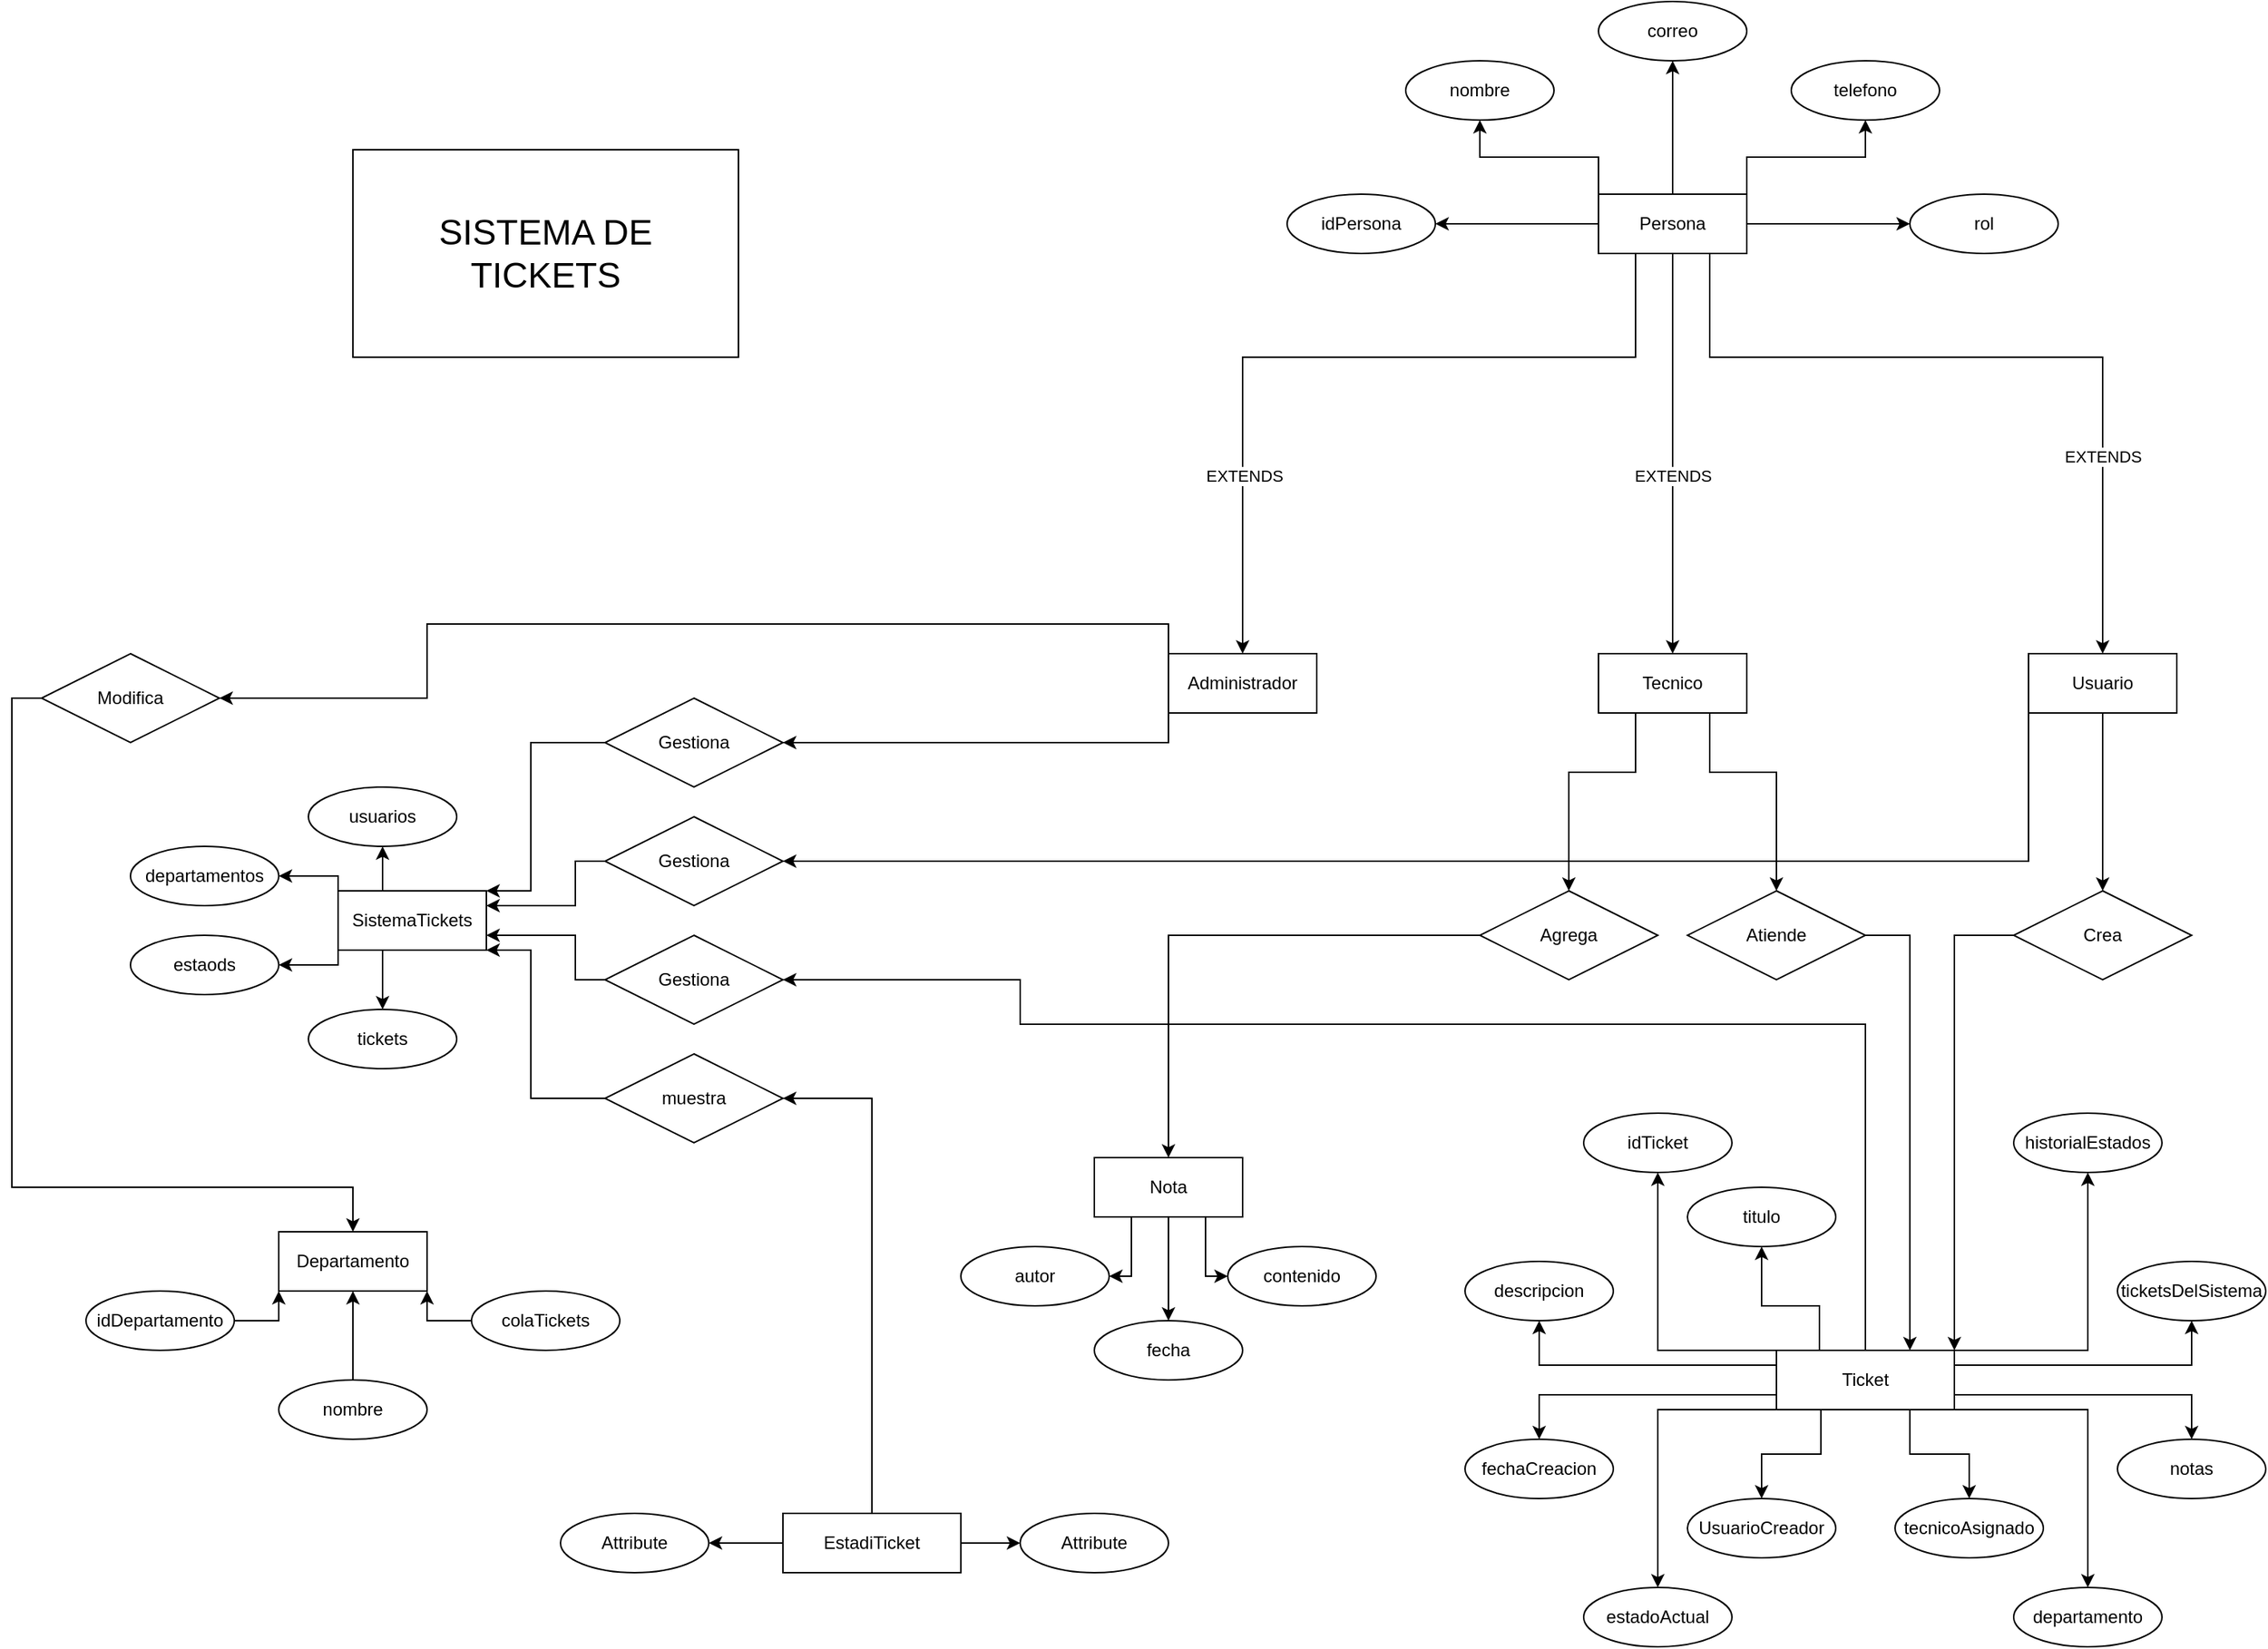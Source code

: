 <mxfile version="26.2.14">
  <diagram name="Página-1" id="_GeRIsompoLGXTbj2GUc">
    <mxGraphModel dx="4100" dy="3192" grid="1" gridSize="10" guides="1" tooltips="1" connect="1" arrows="1" fold="1" page="1" pageScale="1" pageWidth="827" pageHeight="1169" math="0" shadow="0">
      <root>
        <mxCell id="0" />
        <mxCell id="1" parent="0" />
        <mxCell id="4yAITnFB3ebnfvCmHg4t-1" value="&lt;font style=&quot;font-size: 24px;&quot;&gt;SISTEMA DE&lt;/font&gt;&lt;div&gt;&lt;font style=&quot;font-size: 24px;&quot;&gt;TICKETS&lt;/font&gt;&lt;/div&gt;" style="html=1;whiteSpace=wrap;" parent="1" vertex="1">
          <mxGeometry x="-490" y="60" width="260" height="140" as="geometry" />
        </mxCell>
        <mxCell id="4yAITnFB3ebnfvCmHg4t-10" value="" style="edgeStyle=orthogonalEdgeStyle;rounded=0;orthogonalLoop=1;jettySize=auto;html=1;" parent="1" source="4yAITnFB3ebnfvCmHg4t-2" target="4yAITnFB3ebnfvCmHg4t-3" edge="1">
          <mxGeometry relative="1" as="geometry" />
        </mxCell>
        <mxCell id="4yAITnFB3ebnfvCmHg4t-12" value="" style="edgeStyle=orthogonalEdgeStyle;rounded=0;orthogonalLoop=1;jettySize=auto;html=1;" parent="1" source="4yAITnFB3ebnfvCmHg4t-2" target="4yAITnFB3ebnfvCmHg4t-7" edge="1">
          <mxGeometry relative="1" as="geometry" />
        </mxCell>
        <mxCell id="4yAITnFB3ebnfvCmHg4t-15" value="" style="edgeStyle=orthogonalEdgeStyle;rounded=0;orthogonalLoop=1;jettySize=auto;html=1;" parent="1" source="4yAITnFB3ebnfvCmHg4t-2" target="4yAITnFB3ebnfvCmHg4t-4" edge="1">
          <mxGeometry relative="1" as="geometry" />
        </mxCell>
        <mxCell id="4yAITnFB3ebnfvCmHg4t-16" style="edgeStyle=orthogonalEdgeStyle;rounded=0;orthogonalLoop=1;jettySize=auto;html=1;exitX=0;exitY=0;exitDx=0;exitDy=0;entryX=0.5;entryY=1;entryDx=0;entryDy=0;" parent="1" source="4yAITnFB3ebnfvCmHg4t-2" target="4yAITnFB3ebnfvCmHg4t-6" edge="1">
          <mxGeometry relative="1" as="geometry" />
        </mxCell>
        <mxCell id="4yAITnFB3ebnfvCmHg4t-17" style="edgeStyle=orthogonalEdgeStyle;rounded=0;orthogonalLoop=1;jettySize=auto;html=1;exitX=1;exitY=0;exitDx=0;exitDy=0;entryX=0.5;entryY=1;entryDx=0;entryDy=0;" parent="1" source="4yAITnFB3ebnfvCmHg4t-2" target="4yAITnFB3ebnfvCmHg4t-5" edge="1">
          <mxGeometry relative="1" as="geometry" />
        </mxCell>
        <mxCell id="4yAITnFB3ebnfvCmHg4t-19" style="edgeStyle=orthogonalEdgeStyle;rounded=0;orthogonalLoop=1;jettySize=auto;html=1;exitX=0.25;exitY=1;exitDx=0;exitDy=0;entryX=0.5;entryY=0;entryDx=0;entryDy=0;" parent="1" source="4yAITnFB3ebnfvCmHg4t-2" target="4yAITnFB3ebnfvCmHg4t-18" edge="1">
          <mxGeometry relative="1" as="geometry">
            <Array as="points">
              <mxPoint x="375" y="200" />
              <mxPoint x="110" y="200" />
            </Array>
          </mxGeometry>
        </mxCell>
        <mxCell id="4yAITnFB3ebnfvCmHg4t-24" value="EXTENDS" style="edgeLabel;html=1;align=center;verticalAlign=middle;resizable=0;points=[];" parent="4yAITnFB3ebnfvCmHg4t-19" vertex="1" connectable="0">
          <mxGeometry x="-0.276" y="-2" relative="1" as="geometry">
            <mxPoint x="-141" y="82" as="offset" />
          </mxGeometry>
        </mxCell>
        <mxCell id="4yAITnFB3ebnfvCmHg4t-22" style="edgeStyle=orthogonalEdgeStyle;rounded=0;orthogonalLoop=1;jettySize=auto;html=1;exitX=0.5;exitY=1;exitDx=0;exitDy=0;entryX=0.5;entryY=0;entryDx=0;entryDy=0;" parent="1" source="4yAITnFB3ebnfvCmHg4t-2" target="4yAITnFB3ebnfvCmHg4t-20" edge="1">
          <mxGeometry relative="1" as="geometry">
            <Array as="points">
              <mxPoint x="400" y="370" />
              <mxPoint x="400" y="370" />
            </Array>
          </mxGeometry>
        </mxCell>
        <mxCell id="4yAITnFB3ebnfvCmHg4t-25" value="EXTENDS" style="edgeLabel;html=1;align=center;verticalAlign=middle;resizable=0;points=[];" parent="4yAITnFB3ebnfvCmHg4t-22" vertex="1" connectable="0">
          <mxGeometry x="0.037" y="-1" relative="1" as="geometry">
            <mxPoint x="1" y="10" as="offset" />
          </mxGeometry>
        </mxCell>
        <mxCell id="4yAITnFB3ebnfvCmHg4t-23" style="edgeStyle=orthogonalEdgeStyle;rounded=0;orthogonalLoop=1;jettySize=auto;html=1;exitX=0.75;exitY=1;exitDx=0;exitDy=0;entryX=0.5;entryY=0;entryDx=0;entryDy=0;" parent="1" source="4yAITnFB3ebnfvCmHg4t-2" target="4yAITnFB3ebnfvCmHg4t-21" edge="1">
          <mxGeometry relative="1" as="geometry">
            <Array as="points">
              <mxPoint x="425" y="200" />
              <mxPoint x="690" y="200" />
            </Array>
          </mxGeometry>
        </mxCell>
        <mxCell id="4yAITnFB3ebnfvCmHg4t-26" value="EXTENDS" style="edgeLabel;html=1;align=center;verticalAlign=middle;resizable=0;points=[];" parent="4yAITnFB3ebnfvCmHg4t-23" vertex="1" connectable="0">
          <mxGeometry x="0.247" y="-1" relative="1" as="geometry">
            <mxPoint x="1" y="66" as="offset" />
          </mxGeometry>
        </mxCell>
        <mxCell id="4yAITnFB3ebnfvCmHg4t-2" value="Persona" style="whiteSpace=wrap;html=1;align=center;" parent="1" vertex="1">
          <mxGeometry x="350" y="90" width="100" height="40" as="geometry" />
        </mxCell>
        <mxCell id="4yAITnFB3ebnfvCmHg4t-3" value="idPersona" style="ellipse;whiteSpace=wrap;html=1;align=center;" parent="1" vertex="1">
          <mxGeometry x="140" y="90" width="100" height="40" as="geometry" />
        </mxCell>
        <mxCell id="4yAITnFB3ebnfvCmHg4t-4" value="correo" style="ellipse;whiteSpace=wrap;html=1;align=center;" parent="1" vertex="1">
          <mxGeometry x="350" y="-40" width="100" height="40" as="geometry" />
        </mxCell>
        <mxCell id="4yAITnFB3ebnfvCmHg4t-5" value="telefono" style="ellipse;whiteSpace=wrap;html=1;align=center;" parent="1" vertex="1">
          <mxGeometry x="480" width="100" height="40" as="geometry" />
        </mxCell>
        <mxCell id="4yAITnFB3ebnfvCmHg4t-6" value="nombre" style="ellipse;whiteSpace=wrap;html=1;align=center;" parent="1" vertex="1">
          <mxGeometry x="220" width="100" height="40" as="geometry" />
        </mxCell>
        <mxCell id="4yAITnFB3ebnfvCmHg4t-7" value="rol" style="ellipse;whiteSpace=wrap;html=1;align=center;" parent="1" vertex="1">
          <mxGeometry x="560" y="90" width="100" height="40" as="geometry" />
        </mxCell>
        <mxCell id="ykrg1yAGi7TlkJXdDAuh-41" style="edgeStyle=orthogonalEdgeStyle;rounded=0;orthogonalLoop=1;jettySize=auto;html=1;exitX=0;exitY=1;exitDx=0;exitDy=0;entryX=1;entryY=0.5;entryDx=0;entryDy=0;" edge="1" parent="1" source="4yAITnFB3ebnfvCmHg4t-18" target="ykrg1yAGi7TlkJXdDAuh-34">
          <mxGeometry relative="1" as="geometry">
            <Array as="points">
              <mxPoint x="60" y="460" />
            </Array>
          </mxGeometry>
        </mxCell>
        <mxCell id="ykrg1yAGi7TlkJXdDAuh-61" style="edgeStyle=orthogonalEdgeStyle;rounded=0;orthogonalLoop=1;jettySize=auto;html=1;exitX=0;exitY=0;exitDx=0;exitDy=0;entryX=1;entryY=0.5;entryDx=0;entryDy=0;" edge="1" parent="1" source="4yAITnFB3ebnfvCmHg4t-18" target="ykrg1yAGi7TlkJXdDAuh-60">
          <mxGeometry relative="1" as="geometry">
            <Array as="points">
              <mxPoint x="60" y="380" />
              <mxPoint x="-440" y="380" />
              <mxPoint x="-440" y="430" />
            </Array>
          </mxGeometry>
        </mxCell>
        <mxCell id="4yAITnFB3ebnfvCmHg4t-18" value="Administrador" style="whiteSpace=wrap;html=1;align=center;" parent="1" vertex="1">
          <mxGeometry x="60" y="400" width="100" height="40" as="geometry" />
        </mxCell>
        <mxCell id="ykrg1yAGi7TlkJXdDAuh-10" style="edgeStyle=orthogonalEdgeStyle;rounded=0;orthogonalLoop=1;jettySize=auto;html=1;exitX=0.75;exitY=1;exitDx=0;exitDy=0;entryX=0.5;entryY=0;entryDx=0;entryDy=0;" edge="1" parent="1" source="4yAITnFB3ebnfvCmHg4t-20" target="ykrg1yAGi7TlkJXdDAuh-3">
          <mxGeometry relative="1" as="geometry">
            <Array as="points">
              <mxPoint x="425" y="480" />
              <mxPoint x="470" y="480" />
            </Array>
          </mxGeometry>
        </mxCell>
        <mxCell id="ykrg1yAGi7TlkJXdDAuh-13" style="edgeStyle=orthogonalEdgeStyle;rounded=0;orthogonalLoop=1;jettySize=auto;html=1;exitX=0.25;exitY=1;exitDx=0;exitDy=0;entryX=0.5;entryY=0;entryDx=0;entryDy=0;" edge="1" parent="1" source="4yAITnFB3ebnfvCmHg4t-20" target="ykrg1yAGi7TlkJXdDAuh-12">
          <mxGeometry relative="1" as="geometry">
            <Array as="points">
              <mxPoint x="375" y="480" />
              <mxPoint x="330" y="480" />
            </Array>
          </mxGeometry>
        </mxCell>
        <mxCell id="4yAITnFB3ebnfvCmHg4t-20" value="Tecnico" style="whiteSpace=wrap;html=1;align=center;" parent="1" vertex="1">
          <mxGeometry x="350" y="400" width="100" height="40" as="geometry" />
        </mxCell>
        <mxCell id="ykrg1yAGi7TlkJXdDAuh-7" style="edgeStyle=orthogonalEdgeStyle;rounded=0;orthogonalLoop=1;jettySize=auto;html=1;exitX=0.5;exitY=1;exitDx=0;exitDy=0;entryX=0.5;entryY=0;entryDx=0;entryDy=0;" edge="1" parent="1" source="4yAITnFB3ebnfvCmHg4t-21" target="ykrg1yAGi7TlkJXdDAuh-4">
          <mxGeometry relative="1" as="geometry" />
        </mxCell>
        <mxCell id="ykrg1yAGi7TlkJXdDAuh-40" style="edgeStyle=orthogonalEdgeStyle;rounded=0;orthogonalLoop=1;jettySize=auto;html=1;exitX=0;exitY=1;exitDx=0;exitDy=0;entryX=1;entryY=0.5;entryDx=0;entryDy=0;" edge="1" parent="1" source="4yAITnFB3ebnfvCmHg4t-21" target="ykrg1yAGi7TlkJXdDAuh-33">
          <mxGeometry relative="1" as="geometry">
            <Array as="points">
              <mxPoint x="640" y="540" />
            </Array>
          </mxGeometry>
        </mxCell>
        <mxCell id="4yAITnFB3ebnfvCmHg4t-21" value="Usuario" style="whiteSpace=wrap;html=1;align=center;" parent="1" vertex="1">
          <mxGeometry x="640" y="400" width="100" height="40" as="geometry" />
        </mxCell>
        <mxCell id="4yAITnFB3ebnfvCmHg4t-28" value="idTicket" style="ellipse;whiteSpace=wrap;html=1;align=center;" parent="1" vertex="1">
          <mxGeometry x="340" y="710" width="100" height="40" as="geometry" />
        </mxCell>
        <mxCell id="4yAITnFB3ebnfvCmHg4t-40" style="edgeStyle=orthogonalEdgeStyle;rounded=0;orthogonalLoop=1;jettySize=auto;html=1;exitX=0.25;exitY=0;exitDx=0;exitDy=0;entryX=0.5;entryY=1;entryDx=0;entryDy=0;" parent="1" source="4yAITnFB3ebnfvCmHg4t-29" target="4yAITnFB3ebnfvCmHg4t-32" edge="1">
          <mxGeometry relative="1" as="geometry">
            <Array as="points">
              <mxPoint x="499" y="840" />
              <mxPoint x="460" y="840" />
            </Array>
          </mxGeometry>
        </mxCell>
        <mxCell id="4yAITnFB3ebnfvCmHg4t-41" style="edgeStyle=orthogonalEdgeStyle;rounded=0;orthogonalLoop=1;jettySize=auto;html=1;exitX=0;exitY=0;exitDx=0;exitDy=0;entryX=0.5;entryY=1;entryDx=0;entryDy=0;" parent="1" source="4yAITnFB3ebnfvCmHg4t-29" target="4yAITnFB3ebnfvCmHg4t-28" edge="1">
          <mxGeometry relative="1" as="geometry">
            <Array as="points">
              <mxPoint x="390" y="870" />
            </Array>
          </mxGeometry>
        </mxCell>
        <mxCell id="4yAITnFB3ebnfvCmHg4t-42" style="edgeStyle=orthogonalEdgeStyle;rounded=0;orthogonalLoop=1;jettySize=auto;html=1;exitX=0;exitY=0.25;exitDx=0;exitDy=0;entryX=0.5;entryY=1;entryDx=0;entryDy=0;" parent="1" source="4yAITnFB3ebnfvCmHg4t-29" target="4yAITnFB3ebnfvCmHg4t-31" edge="1">
          <mxGeometry relative="1" as="geometry" />
        </mxCell>
        <mxCell id="4yAITnFB3ebnfvCmHg4t-43" style="edgeStyle=orthogonalEdgeStyle;rounded=0;orthogonalLoop=1;jettySize=auto;html=1;exitX=0;exitY=0.75;exitDx=0;exitDy=0;entryX=0.5;entryY=0;entryDx=0;entryDy=0;" parent="1" source="4yAITnFB3ebnfvCmHg4t-29" target="4yAITnFB3ebnfvCmHg4t-30" edge="1">
          <mxGeometry relative="1" as="geometry" />
        </mxCell>
        <mxCell id="4yAITnFB3ebnfvCmHg4t-44" style="edgeStyle=orthogonalEdgeStyle;rounded=0;orthogonalLoop=1;jettySize=auto;html=1;exitX=0;exitY=1;exitDx=0;exitDy=0;entryX=0.5;entryY=0;entryDx=0;entryDy=0;" parent="1" source="4yAITnFB3ebnfvCmHg4t-29" target="4yAITnFB3ebnfvCmHg4t-34" edge="1">
          <mxGeometry relative="1" as="geometry">
            <Array as="points">
              <mxPoint x="390" y="910" />
            </Array>
          </mxGeometry>
        </mxCell>
        <mxCell id="4yAITnFB3ebnfvCmHg4t-45" style="edgeStyle=orthogonalEdgeStyle;rounded=0;orthogonalLoop=1;jettySize=auto;html=1;exitX=0.25;exitY=1;exitDx=0;exitDy=0;entryX=0.5;entryY=0;entryDx=0;entryDy=0;" parent="1" source="4yAITnFB3ebnfvCmHg4t-29" target="4yAITnFB3ebnfvCmHg4t-33" edge="1">
          <mxGeometry relative="1" as="geometry" />
        </mxCell>
        <mxCell id="4yAITnFB3ebnfvCmHg4t-48" style="edgeStyle=orthogonalEdgeStyle;rounded=0;orthogonalLoop=1;jettySize=auto;html=1;exitX=0.75;exitY=1;exitDx=0;exitDy=0;entryX=0.5;entryY=0;entryDx=0;entryDy=0;" parent="1" source="4yAITnFB3ebnfvCmHg4t-29" target="4yAITnFB3ebnfvCmHg4t-39" edge="1">
          <mxGeometry relative="1" as="geometry" />
        </mxCell>
        <mxCell id="4yAITnFB3ebnfvCmHg4t-49" style="edgeStyle=orthogonalEdgeStyle;rounded=0;orthogonalLoop=1;jettySize=auto;html=1;exitX=1;exitY=1;exitDx=0;exitDy=0;entryX=0.5;entryY=0;entryDx=0;entryDy=0;" parent="1" source="4yAITnFB3ebnfvCmHg4t-29" target="4yAITnFB3ebnfvCmHg4t-38" edge="1">
          <mxGeometry relative="1" as="geometry">
            <Array as="points">
              <mxPoint x="680" y="910" />
            </Array>
          </mxGeometry>
        </mxCell>
        <mxCell id="4yAITnFB3ebnfvCmHg4t-51" style="edgeStyle=orthogonalEdgeStyle;rounded=0;orthogonalLoop=1;jettySize=auto;html=1;exitX=1;exitY=0.75;exitDx=0;exitDy=0;entryX=0.5;entryY=0;entryDx=0;entryDy=0;" parent="1" source="4yAITnFB3ebnfvCmHg4t-29" target="4yAITnFB3ebnfvCmHg4t-35" edge="1">
          <mxGeometry relative="1" as="geometry" />
        </mxCell>
        <mxCell id="4yAITnFB3ebnfvCmHg4t-52" style="edgeStyle=orthogonalEdgeStyle;rounded=0;orthogonalLoop=1;jettySize=auto;html=1;exitX=1;exitY=0.25;exitDx=0;exitDy=0;entryX=0.5;entryY=1;entryDx=0;entryDy=0;" parent="1" source="4yAITnFB3ebnfvCmHg4t-29" target="4yAITnFB3ebnfvCmHg4t-36" edge="1">
          <mxGeometry relative="1" as="geometry" />
        </mxCell>
        <mxCell id="4yAITnFB3ebnfvCmHg4t-53" style="edgeStyle=orthogonalEdgeStyle;rounded=0;orthogonalLoop=1;jettySize=auto;html=1;exitX=1;exitY=0;exitDx=0;exitDy=0;entryX=0.5;entryY=1;entryDx=0;entryDy=0;" parent="1" source="4yAITnFB3ebnfvCmHg4t-29" target="4yAITnFB3ebnfvCmHg4t-37" edge="1">
          <mxGeometry relative="1" as="geometry">
            <Array as="points">
              <mxPoint x="680" y="870" />
            </Array>
          </mxGeometry>
        </mxCell>
        <mxCell id="ykrg1yAGi7TlkJXdDAuh-44" style="edgeStyle=orthogonalEdgeStyle;rounded=0;orthogonalLoop=1;jettySize=auto;html=1;exitX=0.5;exitY=0;exitDx=0;exitDy=0;entryX=1;entryY=0.5;entryDx=0;entryDy=0;" edge="1" parent="1" source="4yAITnFB3ebnfvCmHg4t-29" target="ykrg1yAGi7TlkJXdDAuh-32">
          <mxGeometry relative="1" as="geometry">
            <mxPoint x="-260" y="670" as="targetPoint" />
            <Array as="points">
              <mxPoint x="530" y="650" />
              <mxPoint x="-40" y="650" />
              <mxPoint x="-40" y="620" />
            </Array>
          </mxGeometry>
        </mxCell>
        <mxCell id="4yAITnFB3ebnfvCmHg4t-29" value="Ticket" style="whiteSpace=wrap;html=1;align=center;" parent="1" vertex="1">
          <mxGeometry x="470" y="870" width="120" height="40" as="geometry" />
        </mxCell>
        <mxCell id="4yAITnFB3ebnfvCmHg4t-30" value="fechaCreacion" style="ellipse;whiteSpace=wrap;html=1;align=center;" parent="1" vertex="1">
          <mxGeometry x="260" y="930" width="100" height="40" as="geometry" />
        </mxCell>
        <mxCell id="4yAITnFB3ebnfvCmHg4t-31" value="descripcion" style="ellipse;whiteSpace=wrap;html=1;align=center;" parent="1" vertex="1">
          <mxGeometry x="260" y="810" width="100" height="40" as="geometry" />
        </mxCell>
        <mxCell id="4yAITnFB3ebnfvCmHg4t-32" value="titulo" style="ellipse;whiteSpace=wrap;html=1;align=center;" parent="1" vertex="1">
          <mxGeometry x="410" y="760" width="100" height="40" as="geometry" />
        </mxCell>
        <mxCell id="4yAITnFB3ebnfvCmHg4t-33" value="UsuarioCreador" style="ellipse;whiteSpace=wrap;html=1;align=center;" parent="1" vertex="1">
          <mxGeometry x="410" y="970" width="100" height="40" as="geometry" />
        </mxCell>
        <mxCell id="4yAITnFB3ebnfvCmHg4t-34" value="estadoActual" style="ellipse;whiteSpace=wrap;html=1;align=center;" parent="1" vertex="1">
          <mxGeometry x="340" y="1030" width="100" height="40" as="geometry" />
        </mxCell>
        <mxCell id="4yAITnFB3ebnfvCmHg4t-35" value="notas" style="ellipse;whiteSpace=wrap;html=1;align=center;" parent="1" vertex="1">
          <mxGeometry x="700" y="930" width="100" height="40" as="geometry" />
        </mxCell>
        <mxCell id="4yAITnFB3ebnfvCmHg4t-36" value="ticketsDelSistema" style="ellipse;whiteSpace=wrap;html=1;align=center;" parent="1" vertex="1">
          <mxGeometry x="700" y="810" width="100" height="40" as="geometry" />
        </mxCell>
        <mxCell id="4yAITnFB3ebnfvCmHg4t-37" value="historialEstados" style="ellipse;whiteSpace=wrap;html=1;align=center;" parent="1" vertex="1">
          <mxGeometry x="630" y="710" width="100" height="40" as="geometry" />
        </mxCell>
        <mxCell id="4yAITnFB3ebnfvCmHg4t-38" value="departamento" style="ellipse;whiteSpace=wrap;html=1;align=center;" parent="1" vertex="1">
          <mxGeometry x="630" y="1030" width="100" height="40" as="geometry" />
        </mxCell>
        <mxCell id="4yAITnFB3ebnfvCmHg4t-39" value="tecnicoAsignado" style="ellipse;whiteSpace=wrap;html=1;align=center;" parent="1" vertex="1">
          <mxGeometry x="550" y="970" width="100" height="40" as="geometry" />
        </mxCell>
        <mxCell id="ykrg1yAGi7TlkJXdDAuh-43" style="edgeStyle=orthogonalEdgeStyle;rounded=0;orthogonalLoop=1;jettySize=auto;html=1;exitX=1;exitY=0.5;exitDx=0;exitDy=0;entryX=0.75;entryY=0;entryDx=0;entryDy=0;" edge="1" parent="1" source="ykrg1yAGi7TlkJXdDAuh-3" target="4yAITnFB3ebnfvCmHg4t-29">
          <mxGeometry relative="1" as="geometry" />
        </mxCell>
        <mxCell id="ykrg1yAGi7TlkJXdDAuh-3" value="Atiende" style="shape=rhombus;perimeter=rhombusPerimeter;whiteSpace=wrap;html=1;align=center;" vertex="1" parent="1">
          <mxGeometry x="410" y="560" width="120" height="60" as="geometry" />
        </mxCell>
        <mxCell id="ykrg1yAGi7TlkJXdDAuh-42" style="edgeStyle=orthogonalEdgeStyle;rounded=0;orthogonalLoop=1;jettySize=auto;html=1;exitX=0;exitY=0.5;exitDx=0;exitDy=0;entryX=1;entryY=0;entryDx=0;entryDy=0;" edge="1" parent="1" source="ykrg1yAGi7TlkJXdDAuh-4" target="4yAITnFB3ebnfvCmHg4t-29">
          <mxGeometry relative="1" as="geometry" />
        </mxCell>
        <mxCell id="ykrg1yAGi7TlkJXdDAuh-4" value="Crea" style="shape=rhombus;perimeter=rhombusPerimeter;whiteSpace=wrap;html=1;align=center;" vertex="1" parent="1">
          <mxGeometry x="630" y="560" width="120" height="60" as="geometry" />
        </mxCell>
        <mxCell id="ykrg1yAGi7TlkJXdDAuh-15" style="edgeStyle=orthogonalEdgeStyle;rounded=0;orthogonalLoop=1;jettySize=auto;html=1;exitX=0;exitY=0.5;exitDx=0;exitDy=0;entryX=0.5;entryY=0;entryDx=0;entryDy=0;" edge="1" parent="1" source="ykrg1yAGi7TlkJXdDAuh-12" target="ykrg1yAGi7TlkJXdDAuh-14">
          <mxGeometry relative="1" as="geometry" />
        </mxCell>
        <mxCell id="ykrg1yAGi7TlkJXdDAuh-12" value="Agrega" style="shape=rhombus;perimeter=rhombusPerimeter;whiteSpace=wrap;html=1;align=center;" vertex="1" parent="1">
          <mxGeometry x="270" y="560" width="120" height="60" as="geometry" />
        </mxCell>
        <mxCell id="ykrg1yAGi7TlkJXdDAuh-19" style="edgeStyle=orthogonalEdgeStyle;rounded=0;orthogonalLoop=1;jettySize=auto;html=1;exitX=0.25;exitY=1;exitDx=0;exitDy=0;entryX=1;entryY=0.5;entryDx=0;entryDy=0;" edge="1" parent="1" source="ykrg1yAGi7TlkJXdDAuh-14" target="ykrg1yAGi7TlkJXdDAuh-18">
          <mxGeometry relative="1" as="geometry">
            <Array as="points">
              <mxPoint x="35" y="820" />
            </Array>
          </mxGeometry>
        </mxCell>
        <mxCell id="ykrg1yAGi7TlkJXdDAuh-20" style="edgeStyle=orthogonalEdgeStyle;rounded=0;orthogonalLoop=1;jettySize=auto;html=1;exitX=0.75;exitY=1;exitDx=0;exitDy=0;entryX=0;entryY=0.5;entryDx=0;entryDy=0;" edge="1" parent="1" source="ykrg1yAGi7TlkJXdDAuh-14" target="ykrg1yAGi7TlkJXdDAuh-16">
          <mxGeometry relative="1" as="geometry">
            <Array as="points">
              <mxPoint x="85" y="820" />
            </Array>
          </mxGeometry>
        </mxCell>
        <mxCell id="ykrg1yAGi7TlkJXdDAuh-21" value="" style="edgeStyle=orthogonalEdgeStyle;rounded=0;orthogonalLoop=1;jettySize=auto;html=1;" edge="1" parent="1" source="ykrg1yAGi7TlkJXdDAuh-14" target="ykrg1yAGi7TlkJXdDAuh-17">
          <mxGeometry relative="1" as="geometry" />
        </mxCell>
        <mxCell id="ykrg1yAGi7TlkJXdDAuh-14" value="Nota" style="whiteSpace=wrap;html=1;align=center;" vertex="1" parent="1">
          <mxGeometry x="10" y="740" width="100" height="40" as="geometry" />
        </mxCell>
        <mxCell id="ykrg1yAGi7TlkJXdDAuh-16" value="contenido" style="ellipse;whiteSpace=wrap;html=1;align=center;" vertex="1" parent="1">
          <mxGeometry x="100" y="800" width="100" height="40" as="geometry" />
        </mxCell>
        <mxCell id="ykrg1yAGi7TlkJXdDAuh-17" value="fecha" style="ellipse;whiteSpace=wrap;html=1;align=center;" vertex="1" parent="1">
          <mxGeometry x="10" y="850" width="100" height="40" as="geometry" />
        </mxCell>
        <mxCell id="ykrg1yAGi7TlkJXdDAuh-18" value="autor" style="ellipse;whiteSpace=wrap;html=1;align=center;" vertex="1" parent="1">
          <mxGeometry x="-80" y="800" width="100" height="40" as="geometry" />
        </mxCell>
        <mxCell id="ykrg1yAGi7TlkJXdDAuh-27" style="edgeStyle=orthogonalEdgeStyle;rounded=0;orthogonalLoop=1;jettySize=auto;html=1;exitX=0.25;exitY=1;exitDx=0;exitDy=0;entryX=0.5;entryY=0;entryDx=0;entryDy=0;" edge="1" parent="1" source="ykrg1yAGi7TlkJXdDAuh-22" target="ykrg1yAGi7TlkJXdDAuh-24">
          <mxGeometry relative="1" as="geometry">
            <Array as="points">
              <mxPoint x="-470" y="600" />
            </Array>
          </mxGeometry>
        </mxCell>
        <mxCell id="ykrg1yAGi7TlkJXdDAuh-28" style="edgeStyle=orthogonalEdgeStyle;rounded=0;orthogonalLoop=1;jettySize=auto;html=1;exitX=0;exitY=1;exitDx=0;exitDy=0;entryX=1;entryY=0.5;entryDx=0;entryDy=0;" edge="1" parent="1" source="ykrg1yAGi7TlkJXdDAuh-22" target="ykrg1yAGi7TlkJXdDAuh-25">
          <mxGeometry relative="1" as="geometry">
            <Array as="points">
              <mxPoint x="-500" y="610" />
            </Array>
          </mxGeometry>
        </mxCell>
        <mxCell id="ykrg1yAGi7TlkJXdDAuh-29" style="edgeStyle=orthogonalEdgeStyle;rounded=0;orthogonalLoop=1;jettySize=auto;html=1;exitX=0;exitY=0;exitDx=0;exitDy=0;entryX=1;entryY=0.5;entryDx=0;entryDy=0;" edge="1" parent="1" source="ykrg1yAGi7TlkJXdDAuh-22" target="ykrg1yAGi7TlkJXdDAuh-26">
          <mxGeometry relative="1" as="geometry">
            <Array as="points">
              <mxPoint x="-500" y="550" />
            </Array>
          </mxGeometry>
        </mxCell>
        <mxCell id="ykrg1yAGi7TlkJXdDAuh-30" style="edgeStyle=orthogonalEdgeStyle;rounded=0;orthogonalLoop=1;jettySize=auto;html=1;exitX=0.25;exitY=0;exitDx=0;exitDy=0;entryX=0.5;entryY=1;entryDx=0;entryDy=0;" edge="1" parent="1" source="ykrg1yAGi7TlkJXdDAuh-22" target="ykrg1yAGi7TlkJXdDAuh-23">
          <mxGeometry relative="1" as="geometry" />
        </mxCell>
        <mxCell id="ykrg1yAGi7TlkJXdDAuh-22" value="SistemaTickets" style="whiteSpace=wrap;html=1;align=center;" vertex="1" parent="1">
          <mxGeometry x="-500" y="560" width="100" height="40" as="geometry" />
        </mxCell>
        <mxCell id="ykrg1yAGi7TlkJXdDAuh-23" value="usuarios" style="ellipse;whiteSpace=wrap;html=1;align=center;" vertex="1" parent="1">
          <mxGeometry x="-520" y="490" width="100" height="40" as="geometry" />
        </mxCell>
        <mxCell id="ykrg1yAGi7TlkJXdDAuh-24" value="tickets" style="ellipse;whiteSpace=wrap;html=1;align=center;" vertex="1" parent="1">
          <mxGeometry x="-520" y="640" width="100" height="40" as="geometry" />
        </mxCell>
        <mxCell id="ykrg1yAGi7TlkJXdDAuh-25" value="estaods" style="ellipse;whiteSpace=wrap;html=1;align=center;" vertex="1" parent="1">
          <mxGeometry x="-640" y="590" width="100" height="40" as="geometry" />
        </mxCell>
        <mxCell id="ykrg1yAGi7TlkJXdDAuh-26" value="departamentos" style="ellipse;whiteSpace=wrap;html=1;align=center;" vertex="1" parent="1">
          <mxGeometry x="-640" y="530" width="100" height="40" as="geometry" />
        </mxCell>
        <mxCell id="ykrg1yAGi7TlkJXdDAuh-36" style="edgeStyle=orthogonalEdgeStyle;rounded=0;orthogonalLoop=1;jettySize=auto;html=1;exitX=0;exitY=0.5;exitDx=0;exitDy=0;entryX=1;entryY=1;entryDx=0;entryDy=0;" edge="1" parent="1" source="ykrg1yAGi7TlkJXdDAuh-31" target="ykrg1yAGi7TlkJXdDAuh-22">
          <mxGeometry relative="1" as="geometry">
            <Array as="points">
              <mxPoint x="-370" y="700" />
              <mxPoint x="-370" y="600" />
            </Array>
          </mxGeometry>
        </mxCell>
        <mxCell id="ykrg1yAGi7TlkJXdDAuh-31" value="muestra" style="shape=rhombus;perimeter=rhombusPerimeter;whiteSpace=wrap;html=1;align=center;" vertex="1" parent="1">
          <mxGeometry x="-320" y="670" width="120" height="60" as="geometry" />
        </mxCell>
        <mxCell id="ykrg1yAGi7TlkJXdDAuh-37" style="edgeStyle=orthogonalEdgeStyle;rounded=0;orthogonalLoop=1;jettySize=auto;html=1;exitX=0;exitY=0.5;exitDx=0;exitDy=0;entryX=1;entryY=0.75;entryDx=0;entryDy=0;" edge="1" parent="1" source="ykrg1yAGi7TlkJXdDAuh-32" target="ykrg1yAGi7TlkJXdDAuh-22">
          <mxGeometry relative="1" as="geometry">
            <Array as="points">
              <mxPoint x="-340" y="620" />
              <mxPoint x="-340" y="590" />
            </Array>
          </mxGeometry>
        </mxCell>
        <mxCell id="ykrg1yAGi7TlkJXdDAuh-32" value="Gestiona" style="shape=rhombus;perimeter=rhombusPerimeter;whiteSpace=wrap;html=1;align=center;" vertex="1" parent="1">
          <mxGeometry x="-320" y="590" width="120" height="60" as="geometry" />
        </mxCell>
        <mxCell id="ykrg1yAGi7TlkJXdDAuh-38" style="edgeStyle=orthogonalEdgeStyle;rounded=0;orthogonalLoop=1;jettySize=auto;html=1;exitX=0;exitY=0.5;exitDx=0;exitDy=0;entryX=1;entryY=0.25;entryDx=0;entryDy=0;" edge="1" parent="1" source="ykrg1yAGi7TlkJXdDAuh-33" target="ykrg1yAGi7TlkJXdDAuh-22">
          <mxGeometry relative="1" as="geometry">
            <Array as="points">
              <mxPoint x="-340" y="540" />
              <mxPoint x="-340" y="570" />
            </Array>
          </mxGeometry>
        </mxCell>
        <mxCell id="ykrg1yAGi7TlkJXdDAuh-33" value="Gestiona" style="shape=rhombus;perimeter=rhombusPerimeter;whiteSpace=wrap;html=1;align=center;" vertex="1" parent="1">
          <mxGeometry x="-320" y="510" width="120" height="60" as="geometry" />
        </mxCell>
        <mxCell id="ykrg1yAGi7TlkJXdDAuh-35" style="edgeStyle=orthogonalEdgeStyle;rounded=0;orthogonalLoop=1;jettySize=auto;html=1;exitX=0;exitY=0.5;exitDx=0;exitDy=0;entryX=1;entryY=0;entryDx=0;entryDy=0;" edge="1" parent="1" source="ykrg1yAGi7TlkJXdDAuh-34" target="ykrg1yAGi7TlkJXdDAuh-22">
          <mxGeometry relative="1" as="geometry">
            <Array as="points">
              <mxPoint x="-370" y="460" />
              <mxPoint x="-370" y="560" />
            </Array>
          </mxGeometry>
        </mxCell>
        <mxCell id="ykrg1yAGi7TlkJXdDAuh-34" value="Gestiona" style="shape=rhombus;perimeter=rhombusPerimeter;whiteSpace=wrap;html=1;align=center;" vertex="1" parent="1">
          <mxGeometry x="-320" y="430" width="120" height="60" as="geometry" />
        </mxCell>
        <mxCell id="ykrg1yAGi7TlkJXdDAuh-48" value="" style="edgeStyle=orthogonalEdgeStyle;rounded=0;orthogonalLoop=1;jettySize=auto;html=1;" edge="1" parent="1" source="ykrg1yAGi7TlkJXdDAuh-45" target="ykrg1yAGi7TlkJXdDAuh-47">
          <mxGeometry relative="1" as="geometry" />
        </mxCell>
        <mxCell id="ykrg1yAGi7TlkJXdDAuh-49" value="" style="edgeStyle=orthogonalEdgeStyle;rounded=0;orthogonalLoop=1;jettySize=auto;html=1;" edge="1" parent="1" source="ykrg1yAGi7TlkJXdDAuh-45" target="ykrg1yAGi7TlkJXdDAuh-46">
          <mxGeometry relative="1" as="geometry" />
        </mxCell>
        <mxCell id="ykrg1yAGi7TlkJXdDAuh-50" style="edgeStyle=orthogonalEdgeStyle;rounded=0;orthogonalLoop=1;jettySize=auto;html=1;exitX=0.5;exitY=0;exitDx=0;exitDy=0;entryX=1;entryY=0.5;entryDx=0;entryDy=0;" edge="1" parent="1" source="ykrg1yAGi7TlkJXdDAuh-45" target="ykrg1yAGi7TlkJXdDAuh-31">
          <mxGeometry relative="1" as="geometry" />
        </mxCell>
        <mxCell id="ykrg1yAGi7TlkJXdDAuh-45" value="EstadiTicket" style="whiteSpace=wrap;html=1;align=center;" vertex="1" parent="1">
          <mxGeometry x="-200" y="980" width="120" height="40" as="geometry" />
        </mxCell>
        <mxCell id="ykrg1yAGi7TlkJXdDAuh-46" value="Attribute" style="ellipse;whiteSpace=wrap;html=1;align=center;" vertex="1" parent="1">
          <mxGeometry x="-350" y="980" width="100" height="40" as="geometry" />
        </mxCell>
        <mxCell id="ykrg1yAGi7TlkJXdDAuh-47" value="Attribute" style="ellipse;whiteSpace=wrap;html=1;align=center;" vertex="1" parent="1">
          <mxGeometry x="-40" y="980" width="100" height="40" as="geometry" />
        </mxCell>
        <mxCell id="ykrg1yAGi7TlkJXdDAuh-51" value="Departamento" style="whiteSpace=wrap;html=1;align=center;" vertex="1" parent="1">
          <mxGeometry x="-540" y="790" width="100" height="40" as="geometry" />
        </mxCell>
        <mxCell id="ykrg1yAGi7TlkJXdDAuh-57" value="" style="edgeStyle=orthogonalEdgeStyle;rounded=0;orthogonalLoop=1;jettySize=auto;html=1;" edge="1" parent="1" source="ykrg1yAGi7TlkJXdDAuh-53" target="ykrg1yAGi7TlkJXdDAuh-51">
          <mxGeometry relative="1" as="geometry" />
        </mxCell>
        <mxCell id="ykrg1yAGi7TlkJXdDAuh-53" value="nombre" style="ellipse;whiteSpace=wrap;html=1;align=center;" vertex="1" parent="1">
          <mxGeometry x="-540" y="890" width="100" height="40" as="geometry" />
        </mxCell>
        <mxCell id="ykrg1yAGi7TlkJXdDAuh-59" style="edgeStyle=orthogonalEdgeStyle;rounded=0;orthogonalLoop=1;jettySize=auto;html=1;exitX=1;exitY=0.5;exitDx=0;exitDy=0;entryX=0;entryY=1;entryDx=0;entryDy=0;" edge="1" parent="1" source="ykrg1yAGi7TlkJXdDAuh-54" target="ykrg1yAGi7TlkJXdDAuh-51">
          <mxGeometry relative="1" as="geometry" />
        </mxCell>
        <mxCell id="ykrg1yAGi7TlkJXdDAuh-54" value="idDepartamento" style="ellipse;whiteSpace=wrap;html=1;align=center;" vertex="1" parent="1">
          <mxGeometry x="-670" y="830" width="100" height="40" as="geometry" />
        </mxCell>
        <mxCell id="ykrg1yAGi7TlkJXdDAuh-58" style="edgeStyle=orthogonalEdgeStyle;rounded=0;orthogonalLoop=1;jettySize=auto;html=1;exitX=0;exitY=0.5;exitDx=0;exitDy=0;entryX=1;entryY=1;entryDx=0;entryDy=0;" edge="1" parent="1" source="ykrg1yAGi7TlkJXdDAuh-55" target="ykrg1yAGi7TlkJXdDAuh-51">
          <mxGeometry relative="1" as="geometry" />
        </mxCell>
        <mxCell id="ykrg1yAGi7TlkJXdDAuh-55" value="colaTickets" style="ellipse;whiteSpace=wrap;html=1;align=center;" vertex="1" parent="1">
          <mxGeometry x="-410" y="830" width="100" height="40" as="geometry" />
        </mxCell>
        <mxCell id="ykrg1yAGi7TlkJXdDAuh-62" style="edgeStyle=orthogonalEdgeStyle;rounded=0;orthogonalLoop=1;jettySize=auto;html=1;exitX=0;exitY=0.5;exitDx=0;exitDy=0;entryX=0.5;entryY=0;entryDx=0;entryDy=0;" edge="1" parent="1" source="ykrg1yAGi7TlkJXdDAuh-60" target="ykrg1yAGi7TlkJXdDAuh-51">
          <mxGeometry relative="1" as="geometry">
            <Array as="points">
              <mxPoint x="-720" y="430" />
              <mxPoint x="-720" y="760" />
              <mxPoint x="-490" y="760" />
            </Array>
          </mxGeometry>
        </mxCell>
        <mxCell id="ykrg1yAGi7TlkJXdDAuh-60" value="Modifica" style="shape=rhombus;perimeter=rhombusPerimeter;whiteSpace=wrap;html=1;align=center;" vertex="1" parent="1">
          <mxGeometry x="-700" y="400" width="120" height="60" as="geometry" />
        </mxCell>
      </root>
    </mxGraphModel>
  </diagram>
</mxfile>
